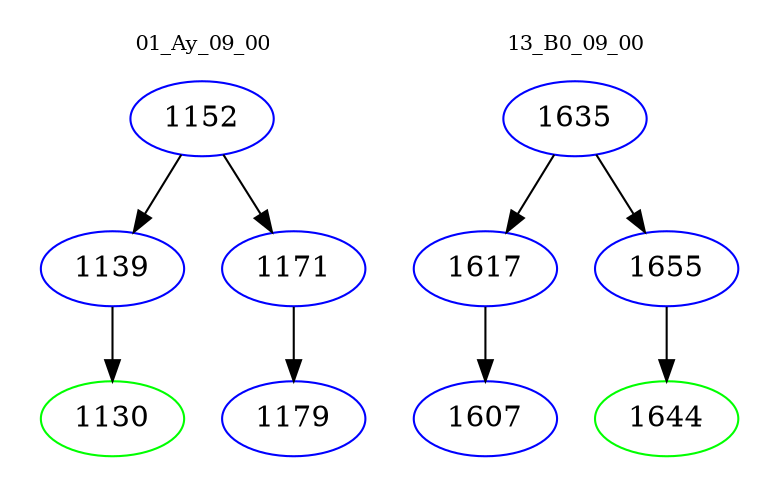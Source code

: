 digraph{
subgraph cluster_0 {
color = white
label = "01_Ay_09_00";
fontsize=10;
T0_1152 [label="1152", color="blue"]
T0_1152 -> T0_1139 [color="black"]
T0_1139 [label="1139", color="blue"]
T0_1139 -> T0_1130 [color="black"]
T0_1130 [label="1130", color="green"]
T0_1152 -> T0_1171 [color="black"]
T0_1171 [label="1171", color="blue"]
T0_1171 -> T0_1179 [color="black"]
T0_1179 [label="1179", color="blue"]
}
subgraph cluster_1 {
color = white
label = "13_B0_09_00";
fontsize=10;
T1_1635 [label="1635", color="blue"]
T1_1635 -> T1_1617 [color="black"]
T1_1617 [label="1617", color="blue"]
T1_1617 -> T1_1607 [color="black"]
T1_1607 [label="1607", color="blue"]
T1_1635 -> T1_1655 [color="black"]
T1_1655 [label="1655", color="blue"]
T1_1655 -> T1_1644 [color="black"]
T1_1644 [label="1644", color="green"]
}
}
